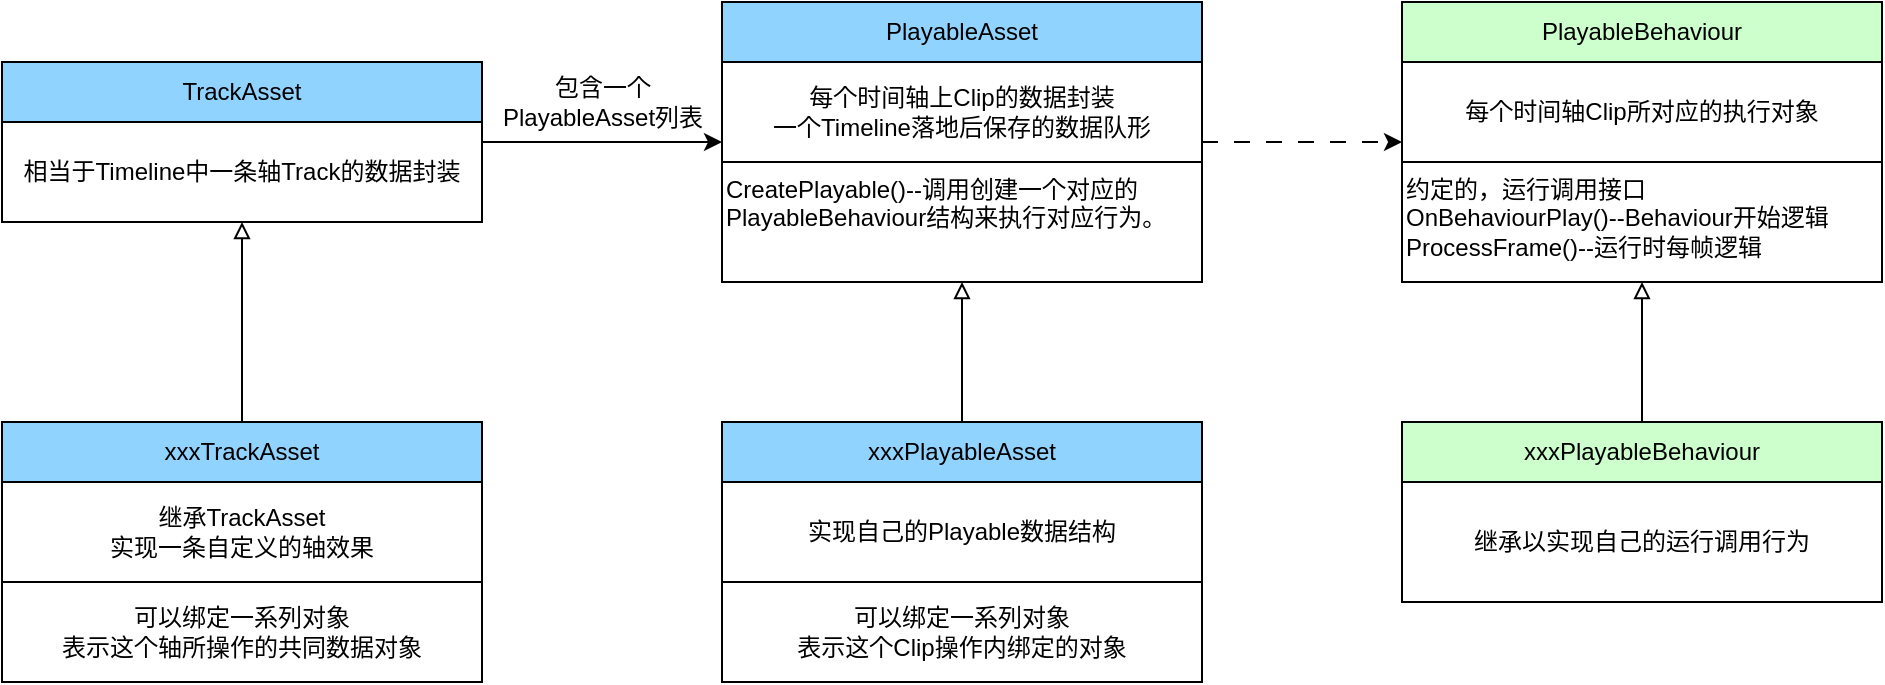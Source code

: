 <mxfile version="24.6.4" type="device">
  <diagram name="第 1 页" id="zv99fCxGXwI9MNwFD-Q6">
    <mxGraphModel dx="1767" dy="702" grid="1" gridSize="10" guides="1" tooltips="1" connect="1" arrows="1" fold="1" page="1" pageScale="1" pageWidth="827" pageHeight="1169" math="0" shadow="0">
      <root>
        <mxCell id="0" />
        <mxCell id="1" parent="0" />
        <mxCell id="cZejpY4EVG10ptzULaNT-14" style="edgeStyle=entityRelationEdgeStyle;rounded=0;orthogonalLoop=1;jettySize=auto;html=1;dashed=1;dashPattern=8 8;" edge="1" parent="1" source="cZejpY4EVG10ptzULaNT-1" target="cZejpY4EVG10ptzULaNT-6">
          <mxGeometry relative="1" as="geometry" />
        </mxCell>
        <mxCell id="cZejpY4EVG10ptzULaNT-1" value="PlayableAsset" style="swimlane;fontStyle=0;childLayout=stackLayout;horizontal=1;startSize=30;horizontalStack=0;resizeParent=1;resizeParentMax=0;resizeLast=0;collapsible=1;marginBottom=0;whiteSpace=wrap;html=1;fillColor=#91D3FF;" vertex="1" parent="1">
          <mxGeometry x="180" y="330" width="240" height="140" as="geometry" />
        </mxCell>
        <mxCell id="cZejpY4EVG10ptzULaNT-5" value="每个时间轴上Clip的数据封装&lt;br&gt;一个Timeline落地后保存的数据队形" style="rounded=0;whiteSpace=wrap;html=1;" vertex="1" parent="cZejpY4EVG10ptzULaNT-1">
          <mxGeometry y="30" width="240" height="50" as="geometry" />
        </mxCell>
        <mxCell id="cZejpY4EVG10ptzULaNT-30" value="CreatePlayable()--调用创建一个对应的PlayableBehaviour结构来执行对应行为。" style="rounded=0;whiteSpace=wrap;html=1;align=left;verticalAlign=top;" vertex="1" parent="cZejpY4EVG10ptzULaNT-1">
          <mxGeometry y="80" width="240" height="60" as="geometry" />
        </mxCell>
        <mxCell id="cZejpY4EVG10ptzULaNT-6" value="PlayableBehaviour" style="swimlane;fontStyle=0;childLayout=stackLayout;horizontal=1;startSize=30;horizontalStack=0;resizeParent=1;resizeParentMax=0;resizeLast=0;collapsible=1;marginBottom=0;whiteSpace=wrap;html=1;fillColor=#CCFFCC;" vertex="1" parent="1">
          <mxGeometry x="520" y="330" width="240" height="140" as="geometry" />
        </mxCell>
        <mxCell id="cZejpY4EVG10ptzULaNT-7" value="每个时间轴Clip所对应的执行对象" style="rounded=0;whiteSpace=wrap;html=1;" vertex="1" parent="cZejpY4EVG10ptzULaNT-6">
          <mxGeometry y="30" width="240" height="50" as="geometry" />
        </mxCell>
        <mxCell id="cZejpY4EVG10ptzULaNT-8" value="约定的，运行调用接口&lt;br&gt;OnBehaviourPlay()--Behaviour开始逻辑&lt;br&gt;ProcessFrame()--运行时每帧逻辑&lt;br&gt;&lt;div&gt;&lt;br&gt;&lt;/div&gt;" style="rounded=0;whiteSpace=wrap;html=1;align=left;verticalAlign=top;" vertex="1" parent="cZejpY4EVG10ptzULaNT-6">
          <mxGeometry y="80" width="240" height="60" as="geometry" />
        </mxCell>
        <mxCell id="cZejpY4EVG10ptzULaNT-12" style="edgeStyle=entityRelationEdgeStyle;rounded=0;orthogonalLoop=1;jettySize=auto;html=1;" edge="1" parent="1" source="cZejpY4EVG10ptzULaNT-9" target="cZejpY4EVG10ptzULaNT-1">
          <mxGeometry relative="1" as="geometry" />
        </mxCell>
        <mxCell id="cZejpY4EVG10ptzULaNT-9" value="TrackAsset" style="swimlane;fontStyle=0;childLayout=stackLayout;horizontal=1;startSize=30;horizontalStack=0;resizeParent=1;resizeParentMax=0;resizeLast=0;collapsible=1;marginBottom=0;whiteSpace=wrap;html=1;fillColor=#91D3FF;" vertex="1" parent="1">
          <mxGeometry x="-180" y="360" width="240" height="80" as="geometry" />
        </mxCell>
        <mxCell id="cZejpY4EVG10ptzULaNT-10" value="相当于Timeline中一条轴Track的数据封装" style="rounded=0;whiteSpace=wrap;html=1;" vertex="1" parent="cZejpY4EVG10ptzULaNT-9">
          <mxGeometry y="30" width="240" height="50" as="geometry" />
        </mxCell>
        <mxCell id="cZejpY4EVG10ptzULaNT-13" value="包含一个&lt;br&gt;PlayableAsset列表" style="text;html=1;align=center;verticalAlign=middle;resizable=0;points=[];autosize=1;strokeColor=none;fillColor=none;" vertex="1" parent="1">
          <mxGeometry x="60" y="360" width="120" height="40" as="geometry" />
        </mxCell>
        <mxCell id="cZejpY4EVG10ptzULaNT-19" style="edgeStyle=orthogonalEdgeStyle;rounded=0;orthogonalLoop=1;jettySize=auto;html=1;endArrow=block;endFill=0;" edge="1" parent="1" source="cZejpY4EVG10ptzULaNT-15" target="cZejpY4EVG10ptzULaNT-1">
          <mxGeometry relative="1" as="geometry" />
        </mxCell>
        <mxCell id="cZejpY4EVG10ptzULaNT-15" value="xxxPlayableAsset" style="swimlane;fontStyle=0;childLayout=stackLayout;horizontal=1;startSize=30;horizontalStack=0;resizeParent=1;resizeParentMax=0;resizeLast=0;collapsible=1;marginBottom=0;whiteSpace=wrap;html=1;fillColor=#91D3FF;" vertex="1" parent="1">
          <mxGeometry x="180" y="540" width="240" height="130" as="geometry" />
        </mxCell>
        <mxCell id="cZejpY4EVG10ptzULaNT-22" value="实现自己的Playable数据结构" style="rounded=0;whiteSpace=wrap;html=1;" vertex="1" parent="cZejpY4EVG10ptzULaNT-15">
          <mxGeometry y="30" width="240" height="50" as="geometry" />
        </mxCell>
        <mxCell id="cZejpY4EVG10ptzULaNT-29" value="可以绑定一系列对象&lt;br&gt;表示这个Clip操作内绑定的对象" style="rounded=0;whiteSpace=wrap;html=1;" vertex="1" parent="cZejpY4EVG10ptzULaNT-15">
          <mxGeometry y="80" width="240" height="50" as="geometry" />
        </mxCell>
        <mxCell id="cZejpY4EVG10ptzULaNT-21" style="edgeStyle=orthogonalEdgeStyle;rounded=0;orthogonalLoop=1;jettySize=auto;html=1;endArrow=block;endFill=0;" edge="1" parent="1" source="cZejpY4EVG10ptzULaNT-20" target="cZejpY4EVG10ptzULaNT-6">
          <mxGeometry relative="1" as="geometry" />
        </mxCell>
        <mxCell id="cZejpY4EVG10ptzULaNT-20" value="xxxPlayableBehaviour" style="swimlane;fontStyle=0;childLayout=stackLayout;horizontal=1;startSize=30;horizontalStack=0;resizeParent=1;resizeParentMax=0;resizeLast=0;collapsible=1;marginBottom=0;whiteSpace=wrap;html=1;fillColor=#CCFFCC;" vertex="1" parent="1">
          <mxGeometry x="520" y="540" width="240" height="90" as="geometry" />
        </mxCell>
        <mxCell id="cZejpY4EVG10ptzULaNT-23" value="继承以实现自己的运行调用行为" style="rounded=0;whiteSpace=wrap;html=1;" vertex="1" parent="cZejpY4EVG10ptzULaNT-20">
          <mxGeometry y="30" width="240" height="60" as="geometry" />
        </mxCell>
        <mxCell id="cZejpY4EVG10ptzULaNT-27" style="edgeStyle=orthogonalEdgeStyle;rounded=0;orthogonalLoop=1;jettySize=auto;html=1;endArrow=block;endFill=0;" edge="1" parent="1" source="cZejpY4EVG10ptzULaNT-24" target="cZejpY4EVG10ptzULaNT-9">
          <mxGeometry relative="1" as="geometry" />
        </mxCell>
        <mxCell id="cZejpY4EVG10ptzULaNT-24" value="xxxTrackAsset" style="swimlane;fontStyle=0;childLayout=stackLayout;horizontal=1;startSize=30;horizontalStack=0;resizeParent=1;resizeParentMax=0;resizeLast=0;collapsible=1;marginBottom=0;whiteSpace=wrap;html=1;fillColor=#91D3FF;" vertex="1" parent="1">
          <mxGeometry x="-180" y="540" width="240" height="130" as="geometry" />
        </mxCell>
        <mxCell id="cZejpY4EVG10ptzULaNT-25" value="继承TrackAsset&lt;br&gt;实现一条自定义的轴效果" style="rounded=0;whiteSpace=wrap;html=1;" vertex="1" parent="cZejpY4EVG10ptzULaNT-24">
          <mxGeometry y="30" width="240" height="50" as="geometry" />
        </mxCell>
        <mxCell id="cZejpY4EVG10ptzULaNT-28" value="可以绑定一系列对象&lt;br&gt;表示这个轴所操作的共同数据对象" style="rounded=0;whiteSpace=wrap;html=1;" vertex="1" parent="cZejpY4EVG10ptzULaNT-24">
          <mxGeometry y="80" width="240" height="50" as="geometry" />
        </mxCell>
      </root>
    </mxGraphModel>
  </diagram>
</mxfile>
